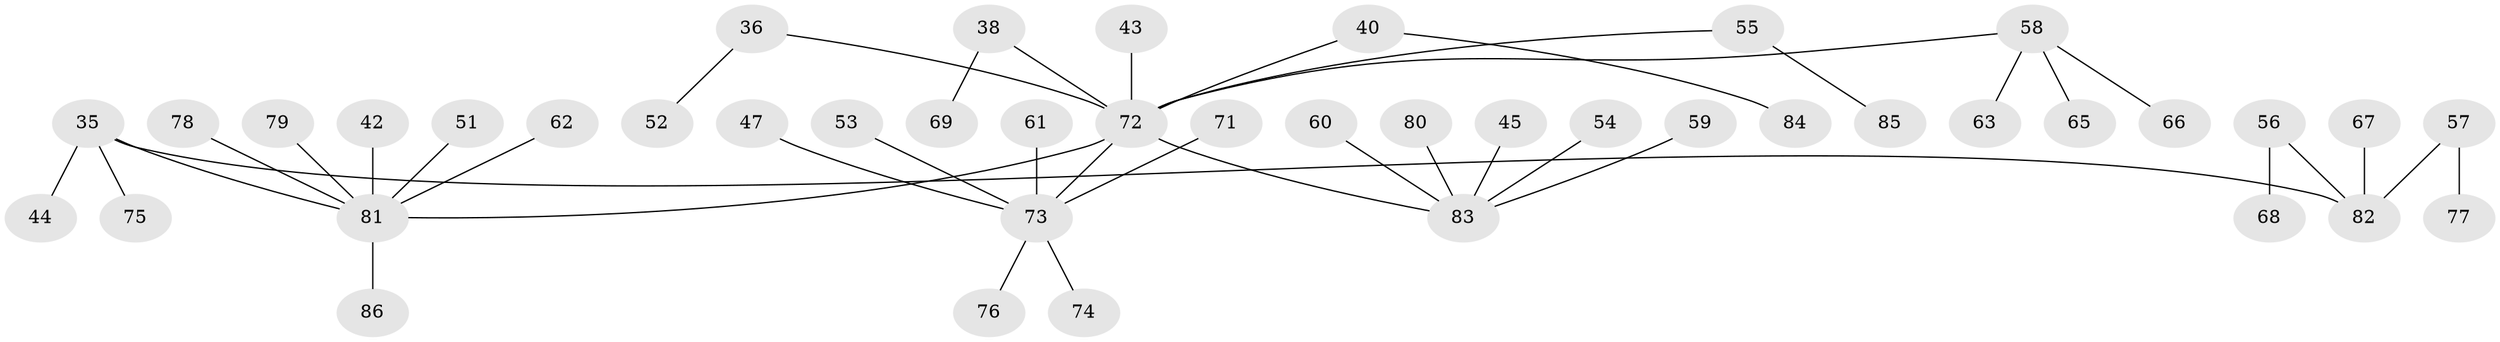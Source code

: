 // original degree distribution, {4: 0.046511627906976744, 8: 0.011627906976744186, 6: 0.011627906976744186, 7: 0.011627906976744186, 2: 0.3023255813953488, 3: 0.09302325581395349, 5: 0.03488372093023256, 1: 0.4883720930232558}
// Generated by graph-tools (version 1.1) at 2025/53/03/09/25 04:53:48]
// undirected, 43 vertices, 42 edges
graph export_dot {
graph [start="1"]
  node [color=gray90,style=filled];
  35 [super="+14+13+23"];
  36;
  38;
  40 [super="+31"];
  42;
  43;
  44;
  45;
  47;
  51;
  52;
  53;
  54;
  55;
  56;
  57;
  58 [super="+16+30"];
  59;
  60;
  61;
  62;
  63;
  65;
  66;
  67;
  68;
  69;
  71;
  72 [super="+3+12+19+11+20+26+34"];
  73 [super="+1+70+33"];
  74;
  75;
  76;
  77;
  78;
  79;
  80;
  81 [super="+32+50"];
  82 [super="+25"];
  83 [super="+39+48"];
  84;
  85;
  86;
  35 -- 75;
  35 -- 44;
  35 -- 82;
  35 -- 81;
  36 -- 52;
  36 -- 72;
  38 -- 69;
  38 -- 72;
  40 -- 84;
  40 -- 72;
  42 -- 81;
  43 -- 72;
  45 -- 83;
  47 -- 73;
  51 -- 81;
  53 -- 73;
  54 -- 83;
  55 -- 85;
  55 -- 72;
  56 -- 68;
  56 -- 82;
  57 -- 77;
  57 -- 82;
  58 -- 63;
  58 -- 65;
  58 -- 66;
  58 -- 72;
  59 -- 83;
  60 -- 83;
  61 -- 73;
  62 -- 81;
  67 -- 82;
  71 -- 73;
  72 -- 73;
  72 -- 81;
  72 -- 83;
  73 -- 76;
  73 -- 74;
  78 -- 81;
  79 -- 81;
  80 -- 83;
  81 -- 86;
}
